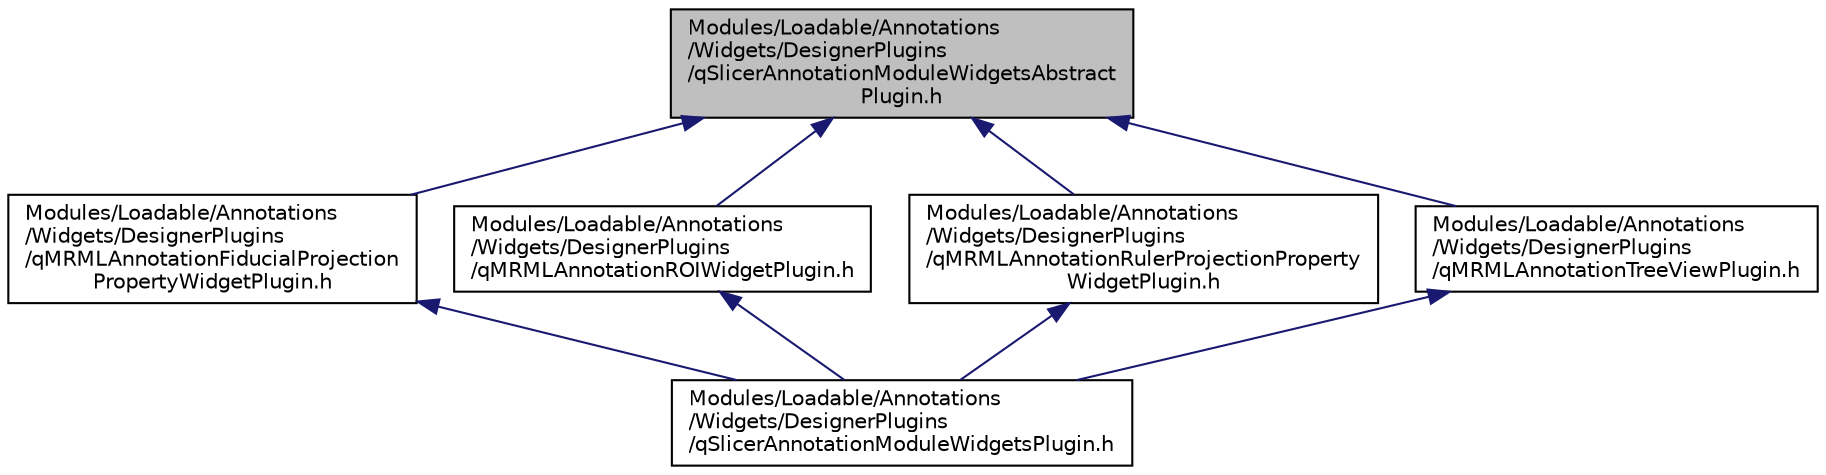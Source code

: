 digraph "Modules/Loadable/Annotations/Widgets/DesignerPlugins/qSlicerAnnotationModuleWidgetsAbstractPlugin.h"
{
  bgcolor="transparent";
  edge [fontname="Helvetica",fontsize="10",labelfontname="Helvetica",labelfontsize="10"];
  node [fontname="Helvetica",fontsize="10",shape=record];
  Node4 [label="Modules/Loadable/Annotations\l/Widgets/DesignerPlugins\l/qSlicerAnnotationModuleWidgetsAbstract\lPlugin.h",height=0.2,width=0.4,color="black", fillcolor="grey75", style="filled", fontcolor="black"];
  Node4 -> Node5 [dir="back",color="midnightblue",fontsize="10",style="solid",fontname="Helvetica"];
  Node5 [label="Modules/Loadable/Annotations\l/Widgets/DesignerPlugins\l/qMRMLAnnotationFiducialProjection\lPropertyWidgetPlugin.h",height=0.2,width=0.4,color="black",URL="$qMRMLAnnotationFiducialProjectionPropertyWidgetPlugin_8h.html"];
  Node5 -> Node6 [dir="back",color="midnightblue",fontsize="10",style="solid",fontname="Helvetica"];
  Node6 [label="Modules/Loadable/Annotations\l/Widgets/DesignerPlugins\l/qSlicerAnnotationModuleWidgetsPlugin.h",height=0.2,width=0.4,color="black",URL="$qSlicerAnnotationModuleWidgetsPlugin_8h.html"];
  Node4 -> Node7 [dir="back",color="midnightblue",fontsize="10",style="solid",fontname="Helvetica"];
  Node7 [label="Modules/Loadable/Annotations\l/Widgets/DesignerPlugins\l/qMRMLAnnotationROIWidgetPlugin.h",height=0.2,width=0.4,color="black",URL="$qMRMLAnnotationROIWidgetPlugin_8h.html"];
  Node7 -> Node6 [dir="back",color="midnightblue",fontsize="10",style="solid",fontname="Helvetica"];
  Node4 -> Node8 [dir="back",color="midnightblue",fontsize="10",style="solid",fontname="Helvetica"];
  Node8 [label="Modules/Loadable/Annotations\l/Widgets/DesignerPlugins\l/qMRMLAnnotationRulerProjectionProperty\lWidgetPlugin.h",height=0.2,width=0.4,color="black",URL="$qMRMLAnnotationRulerProjectionPropertyWidgetPlugin_8h.html"];
  Node8 -> Node6 [dir="back",color="midnightblue",fontsize="10",style="solid",fontname="Helvetica"];
  Node4 -> Node9 [dir="back",color="midnightblue",fontsize="10",style="solid",fontname="Helvetica"];
  Node9 [label="Modules/Loadable/Annotations\l/Widgets/DesignerPlugins\l/qMRMLAnnotationTreeViewPlugin.h",height=0.2,width=0.4,color="black",URL="$qMRMLAnnotationTreeViewPlugin_8h.html"];
  Node9 -> Node6 [dir="back",color="midnightblue",fontsize="10",style="solid",fontname="Helvetica"];
}
